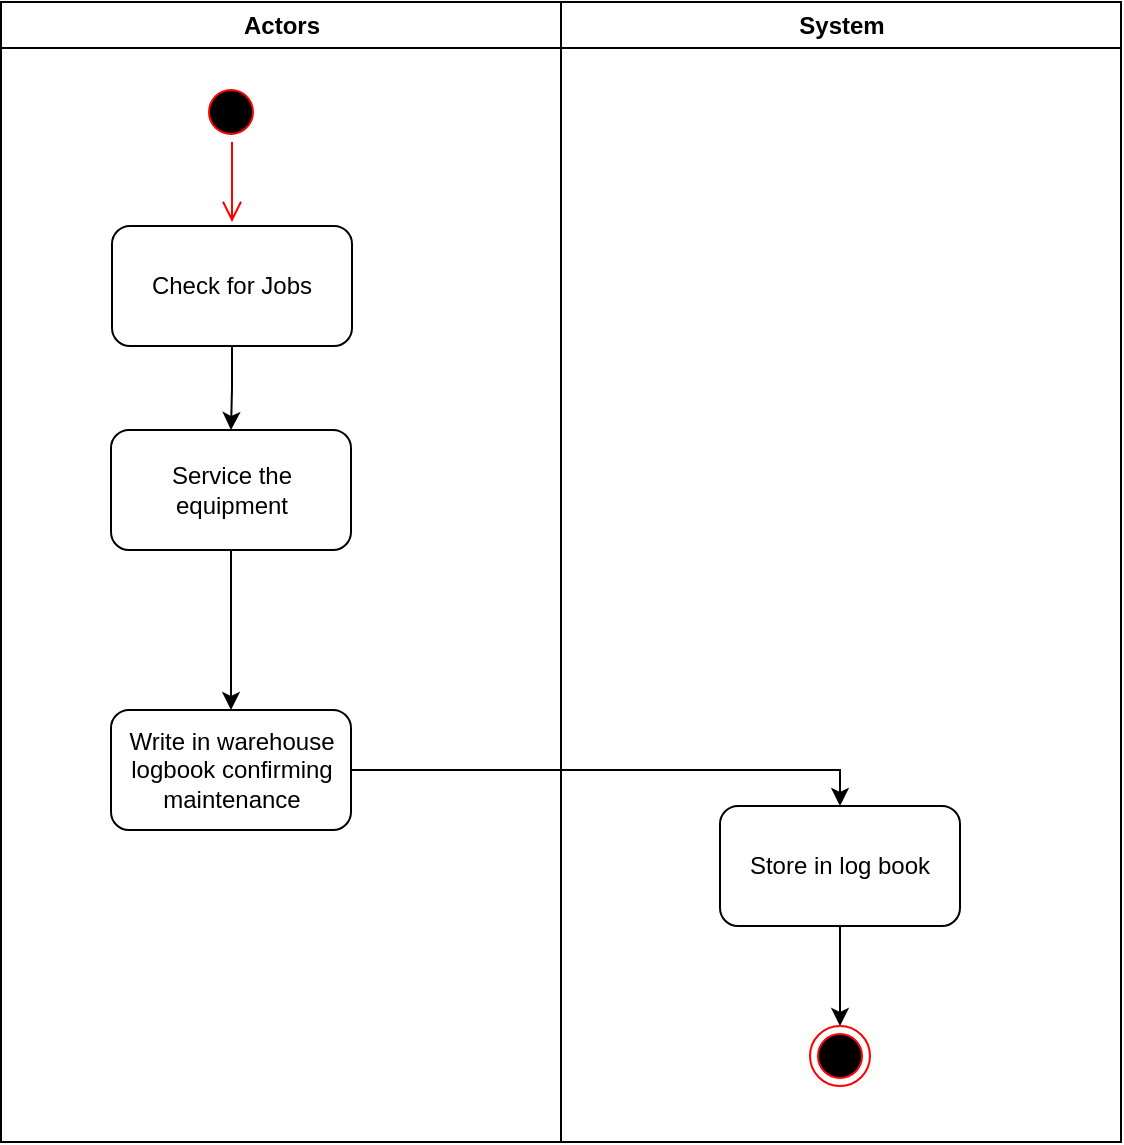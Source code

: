 <mxfile version="10.6.1" type="github"><diagram name="Page-1" id="e7e014a7-5840-1c2e-5031-d8a46d1fe8dd"><mxGraphModel dx="893" dy="754" grid="1" gridSize="10" guides="1" tooltips="1" connect="1" arrows="1" fold="1" page="1" pageScale="1" pageWidth="1169" pageHeight="826" background="#ffffff" math="0" shadow="0"><root><mxCell id="0"/><mxCell id="1" parent="0"/><mxCell id="2" value="Actors" style="swimlane;whiteSpace=wrap" parent="1" vertex="1"><mxGeometry x="164.5" y="128" width="280" height="570" as="geometry"/></mxCell><mxCell id="5" value="" style="ellipse;shape=startState;fillColor=#000000;strokeColor=#ff0000;" parent="2" vertex="1"><mxGeometry x="100" y="40" width="30" height="30" as="geometry"/></mxCell><mxCell id="6" value="" style="edgeStyle=elbowEdgeStyle;elbow=horizontal;verticalAlign=bottom;endArrow=open;endSize=8;strokeColor=#FF0000;endFill=1;rounded=0" parent="2" source="5" edge="1"><mxGeometry x="100" y="40" as="geometry"><mxPoint x="115.5" y="110" as="targetPoint"/></mxGeometry></mxCell><mxCell id="_QQG0GnfhdIzFyhEFPQQ-43" value="" style="edgeStyle=orthogonalEdgeStyle;rounded=0;orthogonalLoop=1;jettySize=auto;html=1;" edge="1" parent="2" source="_QQG0GnfhdIzFyhEFPQQ-41" target="_QQG0GnfhdIzFyhEFPQQ-42"><mxGeometry relative="1" as="geometry"/></mxCell><mxCell id="_QQG0GnfhdIzFyhEFPQQ-41" value="Check for Jobs" style="rounded=1;whiteSpace=wrap;html=1;" vertex="1" parent="2"><mxGeometry x="55.5" y="112" width="120" height="60" as="geometry"/></mxCell><mxCell id="_QQG0GnfhdIzFyhEFPQQ-45" value="" style="edgeStyle=orthogonalEdgeStyle;rounded=0;orthogonalLoop=1;jettySize=auto;html=1;" edge="1" parent="2" source="_QQG0GnfhdIzFyhEFPQQ-42" target="_QQG0GnfhdIzFyhEFPQQ-44"><mxGeometry relative="1" as="geometry"/></mxCell><mxCell id="_QQG0GnfhdIzFyhEFPQQ-42" value="Service the equipment" style="rounded=1;whiteSpace=wrap;html=1;" vertex="1" parent="2"><mxGeometry x="55" y="214" width="120" height="60" as="geometry"/></mxCell><mxCell id="_QQG0GnfhdIzFyhEFPQQ-44" value="Write in warehouse logbook confirming maintenance" style="rounded=1;whiteSpace=wrap;html=1;" vertex="1" parent="2"><mxGeometry x="55" y="354" width="120" height="60" as="geometry"/></mxCell><mxCell id="3" value="System" style="swimlane;whiteSpace=wrap" parent="1" vertex="1"><mxGeometry x="444.5" y="128" width="280" height="570" as="geometry"/></mxCell><mxCell id="_QQG0GnfhdIzFyhEFPQQ-49" style="edgeStyle=orthogonalEdgeStyle;rounded=0;orthogonalLoop=1;jettySize=auto;html=1;exitX=0.5;exitY=1;exitDx=0;exitDy=0;entryX=0.5;entryY=0;entryDx=0;entryDy=0;" edge="1" parent="3" source="_QQG0GnfhdIzFyhEFPQQ-46" target="_QQG0GnfhdIzFyhEFPQQ-48"><mxGeometry relative="1" as="geometry"/></mxCell><mxCell id="_QQG0GnfhdIzFyhEFPQQ-46" value="Store in log book" style="rounded=1;whiteSpace=wrap;html=1;" vertex="1" parent="3"><mxGeometry x="79.5" y="402" width="120" height="60" as="geometry"/></mxCell><mxCell id="_QQG0GnfhdIzFyhEFPQQ-48" value="" style="ellipse;html=1;shape=endState;fillColor=#000000;strokeColor=#ff0000;" vertex="1" parent="3"><mxGeometry x="124.5" y="512" width="30" height="30" as="geometry"/></mxCell><mxCell id="_QQG0GnfhdIzFyhEFPQQ-47" value="" style="edgeStyle=orthogonalEdgeStyle;rounded=0;orthogonalLoop=1;jettySize=auto;html=1;" edge="1" parent="1" source="_QQG0GnfhdIzFyhEFPQQ-44" target="_QQG0GnfhdIzFyhEFPQQ-46"><mxGeometry relative="1" as="geometry"><Array as="points"><mxPoint x="584" y="512"/></Array></mxGeometry></mxCell></root></mxGraphModel></diagram></mxfile>